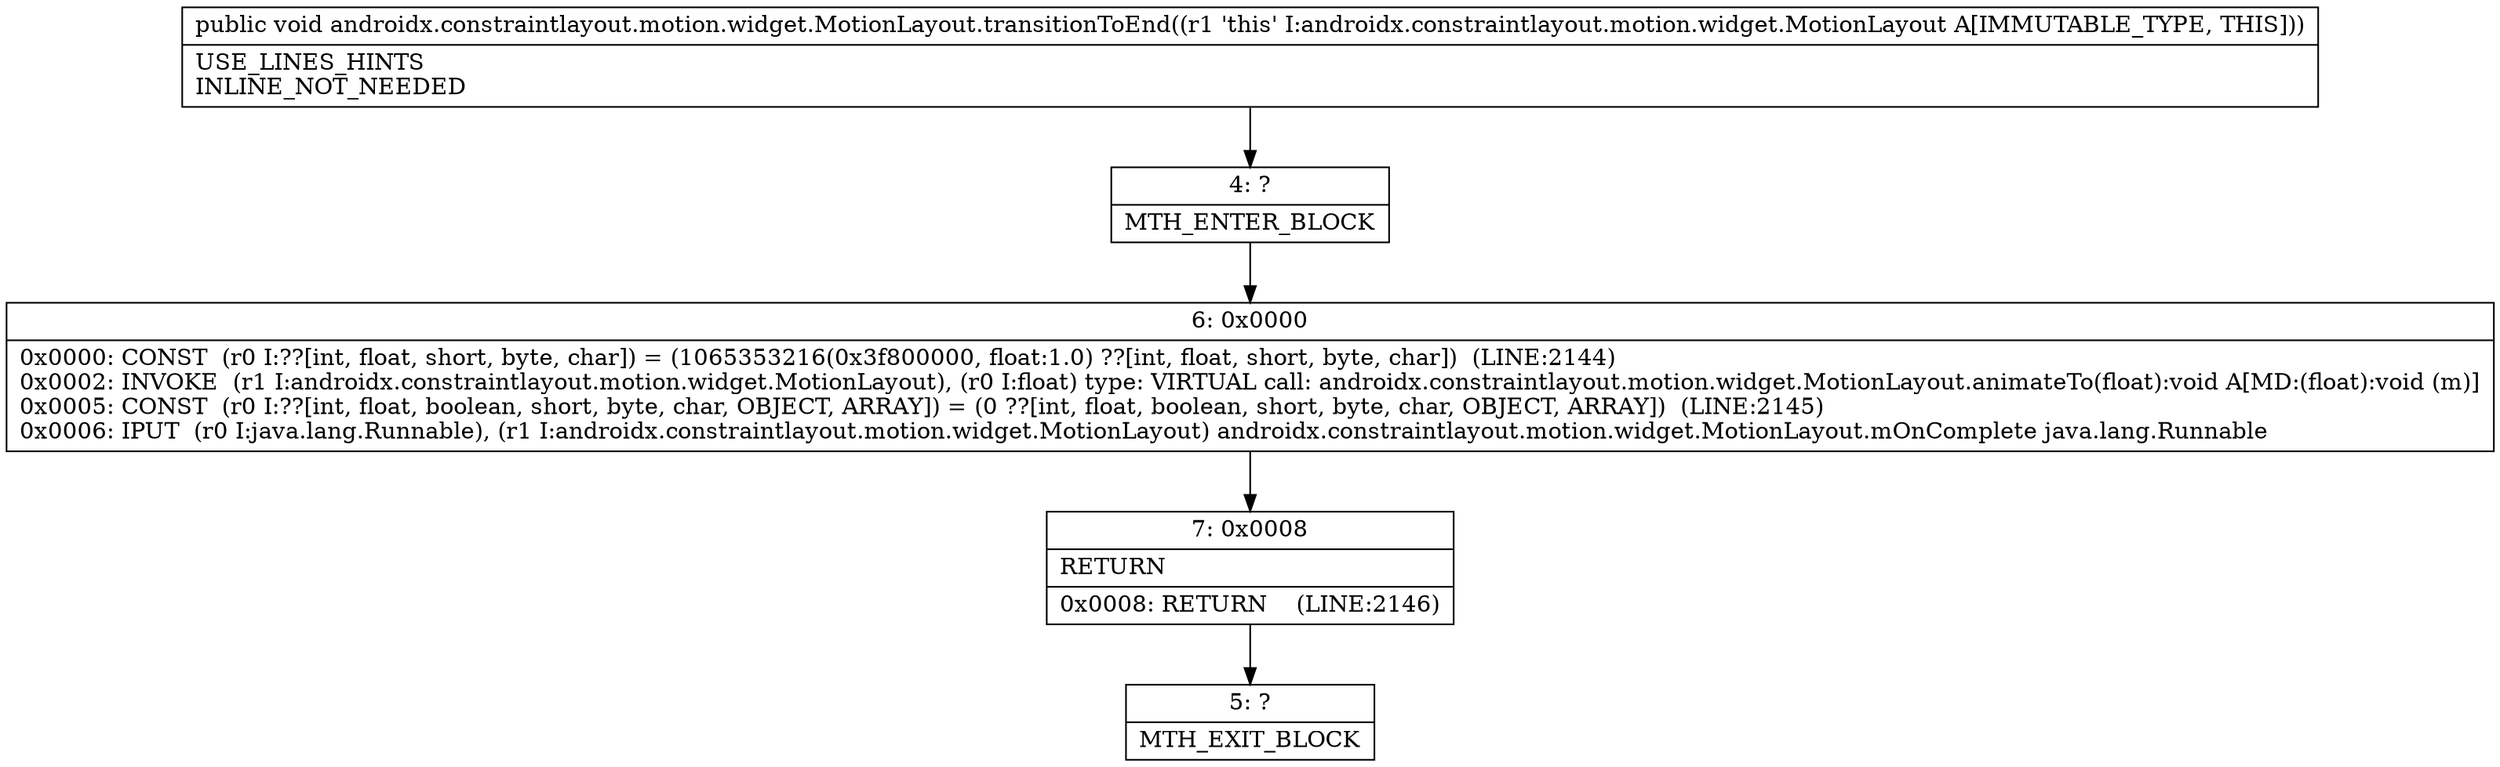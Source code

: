 digraph "CFG forandroidx.constraintlayout.motion.widget.MotionLayout.transitionToEnd()V" {
Node_4 [shape=record,label="{4\:\ ?|MTH_ENTER_BLOCK\l}"];
Node_6 [shape=record,label="{6\:\ 0x0000|0x0000: CONST  (r0 I:??[int, float, short, byte, char]) = (1065353216(0x3f800000, float:1.0) ??[int, float, short, byte, char])  (LINE:2144)\l0x0002: INVOKE  (r1 I:androidx.constraintlayout.motion.widget.MotionLayout), (r0 I:float) type: VIRTUAL call: androidx.constraintlayout.motion.widget.MotionLayout.animateTo(float):void A[MD:(float):void (m)]\l0x0005: CONST  (r0 I:??[int, float, boolean, short, byte, char, OBJECT, ARRAY]) = (0 ??[int, float, boolean, short, byte, char, OBJECT, ARRAY])  (LINE:2145)\l0x0006: IPUT  (r0 I:java.lang.Runnable), (r1 I:androidx.constraintlayout.motion.widget.MotionLayout) androidx.constraintlayout.motion.widget.MotionLayout.mOnComplete java.lang.Runnable \l}"];
Node_7 [shape=record,label="{7\:\ 0x0008|RETURN\l|0x0008: RETURN    (LINE:2146)\l}"];
Node_5 [shape=record,label="{5\:\ ?|MTH_EXIT_BLOCK\l}"];
MethodNode[shape=record,label="{public void androidx.constraintlayout.motion.widget.MotionLayout.transitionToEnd((r1 'this' I:androidx.constraintlayout.motion.widget.MotionLayout A[IMMUTABLE_TYPE, THIS]))  | USE_LINES_HINTS\lINLINE_NOT_NEEDED\l}"];
MethodNode -> Node_4;Node_4 -> Node_6;
Node_6 -> Node_7;
Node_7 -> Node_5;
}


